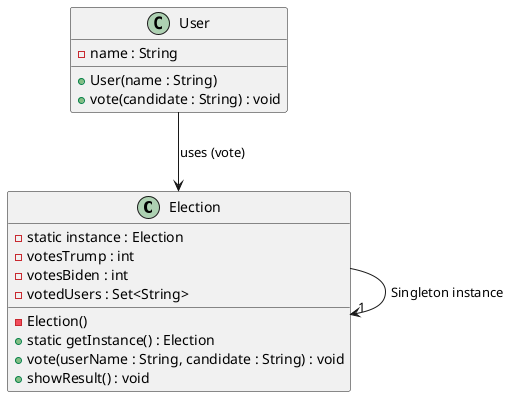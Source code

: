 @startuml

class Election {
    - static instance : Election
    - votesTrump : int
    - votesBiden : int
    - votedUsers : Set<String>
    - Election()
    + static getInstance() : Election
    + vote(userName : String, candidate : String) : void
    + showResult() : void
}

class User {
    - name : String
    + User(name : String)
    + vote(candidate : String) : void
}


User --> Election : uses (vote)
Election --> "1" Election : Singleton instance

@enduml
